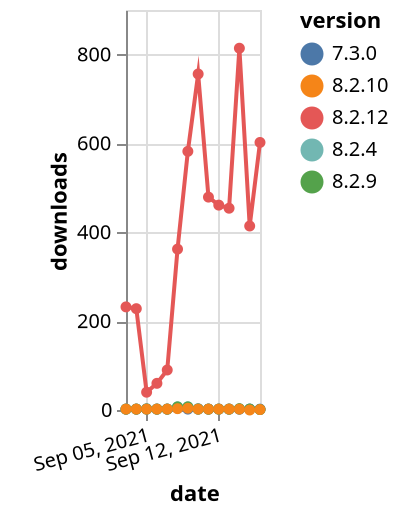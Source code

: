 {"$schema": "https://vega.github.io/schema/vega-lite/v5.json", "description": "A simple bar chart with embedded data.", "data": {"values": [{"date": "2021-09-03", "total": 4615, "delta": 2, "version": "8.2.4"}, {"date": "2021-09-04", "total": 4617, "delta": 2, "version": "8.2.4"}, {"date": "2021-09-05", "total": 4620, "delta": 3, "version": "8.2.4"}, {"date": "2021-09-06", "total": 4622, "delta": 2, "version": "8.2.4"}, {"date": "2021-09-07", "total": 4624, "delta": 2, "version": "8.2.4"}, {"date": "2021-09-08", "total": 4631, "delta": 7, "version": "8.2.4"}, {"date": "2021-09-09", "total": 4638, "delta": 7, "version": "8.2.4"}, {"date": "2021-09-10", "total": 4641, "delta": 3, "version": "8.2.4"}, {"date": "2021-09-11", "total": 4643, "delta": 2, "version": "8.2.4"}, {"date": "2021-09-12", "total": 4645, "delta": 2, "version": "8.2.4"}, {"date": "2021-09-13", "total": 4647, "delta": 2, "version": "8.2.4"}, {"date": "2021-09-14", "total": 4649, "delta": 2, "version": "8.2.4"}, {"date": "2021-09-15", "total": 4651, "delta": 2, "version": "8.2.4"}, {"date": "2021-09-16", "total": 4652, "delta": 1, "version": "8.2.4"}, {"date": "2021-09-03", "total": 2815, "delta": 2, "version": "7.3.0"}, {"date": "2021-09-04", "total": 2817, "delta": 2, "version": "7.3.0"}, {"date": "2021-09-05", "total": 2819, "delta": 2, "version": "7.3.0"}, {"date": "2021-09-06", "total": 2821, "delta": 2, "version": "7.3.0"}, {"date": "2021-09-07", "total": 2823, "delta": 2, "version": "7.3.0"}, {"date": "2021-09-08", "total": 2827, "delta": 4, "version": "7.3.0"}, {"date": "2021-09-09", "total": 2829, "delta": 2, "version": "7.3.0"}, {"date": "2021-09-10", "total": 2831, "delta": 2, "version": "7.3.0"}, {"date": "2021-09-11", "total": 2833, "delta": 2, "version": "7.3.0"}, {"date": "2021-09-12", "total": 2835, "delta": 2, "version": "7.3.0"}, {"date": "2021-09-13", "total": 2837, "delta": 2, "version": "7.3.0"}, {"date": "2021-09-14", "total": 2839, "delta": 2, "version": "7.3.0"}, {"date": "2021-09-15", "total": 2841, "delta": 2, "version": "7.3.0"}, {"date": "2021-09-16", "total": 2843, "delta": 2, "version": "7.3.0"}, {"date": "2021-09-03", "total": 5959, "delta": 2, "version": "8.2.9"}, {"date": "2021-09-04", "total": 5961, "delta": 2, "version": "8.2.9"}, {"date": "2021-09-05", "total": 5963, "delta": 2, "version": "8.2.9"}, {"date": "2021-09-06", "total": 5965, "delta": 2, "version": "8.2.9"}, {"date": "2021-09-07", "total": 5967, "delta": 2, "version": "8.2.9"}, {"date": "2021-09-08", "total": 5974, "delta": 7, "version": "8.2.9"}, {"date": "2021-09-09", "total": 5981, "delta": 7, "version": "8.2.9"}, {"date": "2021-09-10", "total": 5983, "delta": 2, "version": "8.2.9"}, {"date": "2021-09-11", "total": 5985, "delta": 2, "version": "8.2.9"}, {"date": "2021-09-12", "total": 5987, "delta": 2, "version": "8.2.9"}, {"date": "2021-09-13", "total": 5989, "delta": 2, "version": "8.2.9"}, {"date": "2021-09-14", "total": 5992, "delta": 3, "version": "8.2.9"}, {"date": "2021-09-15", "total": 5994, "delta": 2, "version": "8.2.9"}, {"date": "2021-09-16", "total": 5995, "delta": 1, "version": "8.2.9"}, {"date": "2021-09-03", "total": 91501, "delta": 232, "version": "8.2.12"}, {"date": "2021-09-04", "total": 91729, "delta": 228, "version": "8.2.12"}, {"date": "2021-09-05", "total": 91769, "delta": 40, "version": "8.2.12"}, {"date": "2021-09-06", "total": 91829, "delta": 60, "version": "8.2.12"}, {"date": "2021-09-07", "total": 91919, "delta": 90, "version": "8.2.12"}, {"date": "2021-09-08", "total": 92281, "delta": 362, "version": "8.2.12"}, {"date": "2021-09-09", "total": 92863, "delta": 582, "version": "8.2.12"}, {"date": "2021-09-10", "total": 93619, "delta": 756, "version": "8.2.12"}, {"date": "2021-09-11", "total": 94098, "delta": 479, "version": "8.2.12"}, {"date": "2021-09-12", "total": 94559, "delta": 461, "version": "8.2.12"}, {"date": "2021-09-13", "total": 95013, "delta": 454, "version": "8.2.12"}, {"date": "2021-09-14", "total": 95827, "delta": 814, "version": "8.2.12"}, {"date": "2021-09-15", "total": 96241, "delta": 414, "version": "8.2.12"}, {"date": "2021-09-16", "total": 96843, "delta": 602, "version": "8.2.12"}, {"date": "2021-09-03", "total": 20529, "delta": 2, "version": "8.2.10"}, {"date": "2021-09-04", "total": 20531, "delta": 2, "version": "8.2.10"}, {"date": "2021-09-05", "total": 20533, "delta": 2, "version": "8.2.10"}, {"date": "2021-09-06", "total": 20535, "delta": 2, "version": "8.2.10"}, {"date": "2021-09-07", "total": 20537, "delta": 2, "version": "8.2.10"}, {"date": "2021-09-08", "total": 20540, "delta": 3, "version": "8.2.10"}, {"date": "2021-09-09", "total": 20544, "delta": 4, "version": "8.2.10"}, {"date": "2021-09-10", "total": 20546, "delta": 2, "version": "8.2.10"}, {"date": "2021-09-11", "total": 20548, "delta": 2, "version": "8.2.10"}, {"date": "2021-09-12", "total": 20550, "delta": 2, "version": "8.2.10"}, {"date": "2021-09-13", "total": 20552, "delta": 2, "version": "8.2.10"}, {"date": "2021-09-14", "total": 20554, "delta": 2, "version": "8.2.10"}, {"date": "2021-09-15", "total": 20554, "delta": 0, "version": "8.2.10"}, {"date": "2021-09-16", "total": 20555, "delta": 1, "version": "8.2.10"}]}, "width": "container", "mark": {"type": "line", "point": {"filled": true}}, "encoding": {"x": {"field": "date", "type": "temporal", "timeUnit": "yearmonthdate", "title": "date", "axis": {"labelAngle": -15}}, "y": {"field": "delta", "type": "quantitative", "title": "downloads"}, "color": {"field": "version", "type": "nominal"}, "tooltip": {"field": "delta"}}}